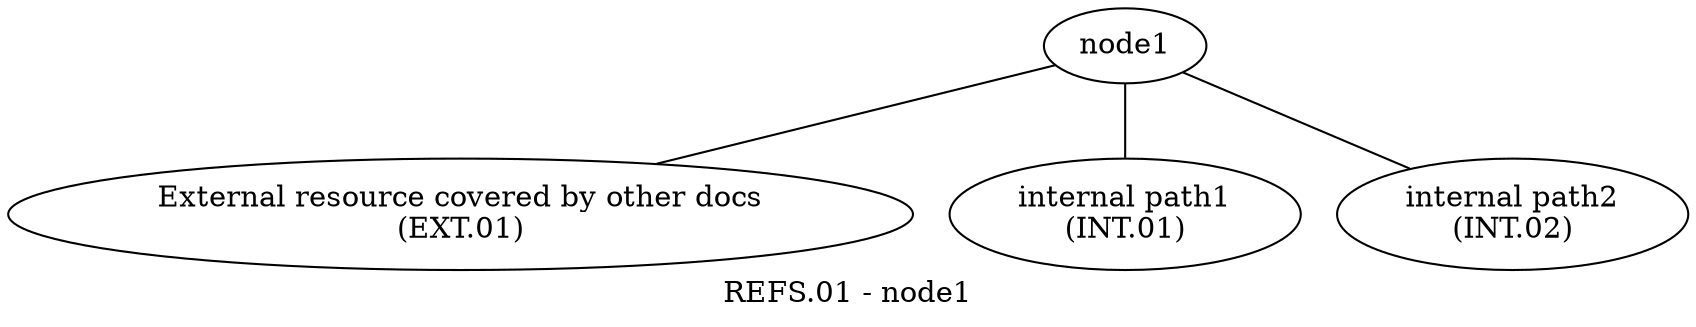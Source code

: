 graph {
	graph [label="REFS.01 - node1"]
	"164546f60261c7e4be0c5f5f9aaeec86" [label=node1]
	ef5473ee1c9a1c76e4fb020110da75fe [label="External resource covered by other docs
(EXT.01)"]
	"164546f60261c7e4be0c5f5f9aaeec86" -- ef5473ee1c9a1c76e4fb020110da75fe
	a06ea8366ee1c47a5ba7add1f1be8f16 [label="internal path1
(INT.01)"]
	"164546f60261c7e4be0c5f5f9aaeec86" -- a06ea8366ee1c47a5ba7add1f1be8f16
	"88864649774514362263e91896e0e8d8" [label="internal path2
(INT.02)"]
	"164546f60261c7e4be0c5f5f9aaeec86" -- "88864649774514362263e91896e0e8d8"
}
